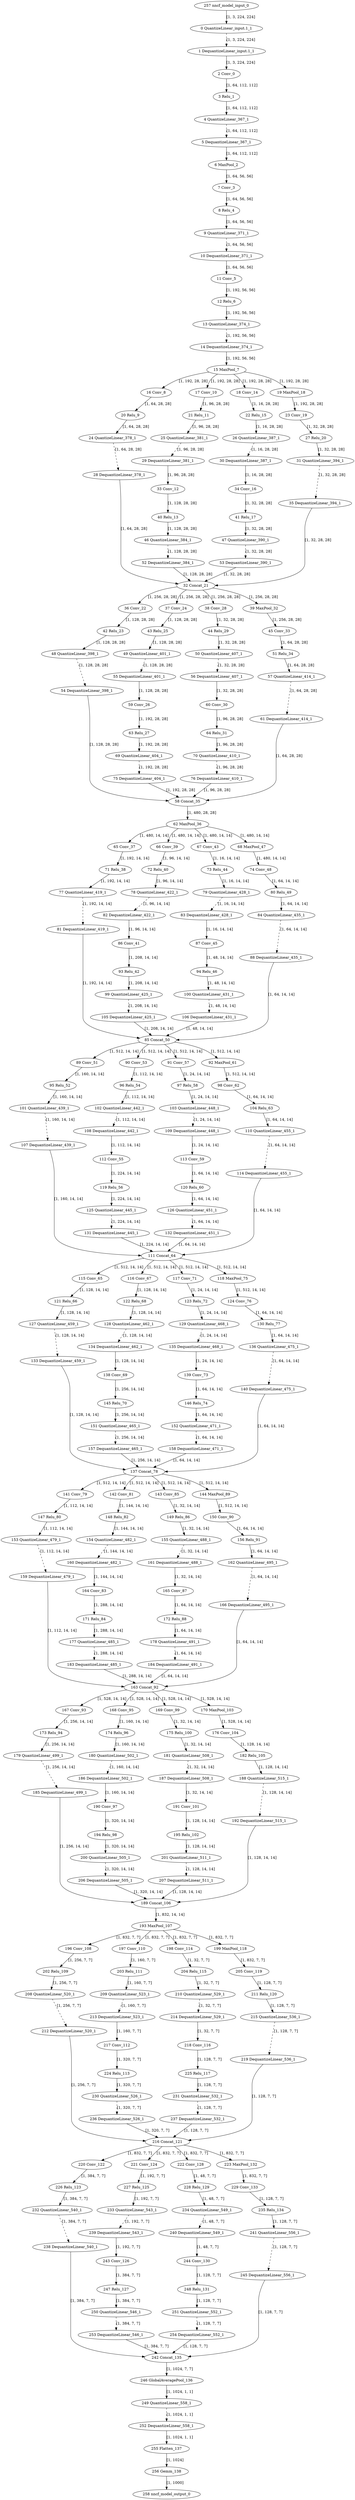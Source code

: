 strict digraph  {
"0 QuantizeLinear_input.1_1" [id=0, type=QuantizeLinear];
"1 DequantizeLinear_input.1_1" [id=1, type=DequantizeLinear];
"2 Conv_0" [id=2, type=Conv];
"3 Relu_1" [id=3, type=Relu];
"4 QuantizeLinear_367_1" [id=4, type=QuantizeLinear];
"5 DequantizeLinear_367_1" [id=5, type=DequantizeLinear];
"6 MaxPool_2" [id=6, type=MaxPool];
"7 Conv_3" [id=7, type=Conv];
"8 Relu_4" [id=8, type=Relu];
"9 QuantizeLinear_371_1" [id=9, type=QuantizeLinear];
"10 DequantizeLinear_371_1" [id=10, type=DequantizeLinear];
"11 Conv_5" [id=11, type=Conv];
"12 Relu_6" [id=12, type=Relu];
"13 QuantizeLinear_374_1" [id=13, type=QuantizeLinear];
"14 DequantizeLinear_374_1" [id=14, type=DequantizeLinear];
"15 MaxPool_7" [id=15, type=MaxPool];
"16 Conv_8" [id=16, type=Conv];
"17 Conv_10" [id=17, type=Conv];
"18 Conv_14" [id=18, type=Conv];
"19 MaxPool_18" [id=19, type=MaxPool];
"20 Relu_9" [id=20, type=Relu];
"21 Relu_11" [id=21, type=Relu];
"22 Relu_15" [id=22, type=Relu];
"23 Conv_19" [id=23, type=Conv];
"24 QuantizeLinear_378_1" [id=24, type=QuantizeLinear];
"25 QuantizeLinear_381_1" [id=25, type=QuantizeLinear];
"26 QuantizeLinear_387_1" [id=26, type=QuantizeLinear];
"27 Relu_20" [id=27, type=Relu];
"28 DequantizeLinear_378_1" [id=28, type=DequantizeLinear];
"29 DequantizeLinear_381_1" [id=29, type=DequantizeLinear];
"30 DequantizeLinear_387_1" [id=30, type=DequantizeLinear];
"31 QuantizeLinear_394_1" [id=31, type=QuantizeLinear];
"32 Concat_21" [id=32, type=Concat];
"33 Conv_12" [id=33, type=Conv];
"34 Conv_16" [id=34, type=Conv];
"35 DequantizeLinear_394_1" [id=35, type=DequantizeLinear];
"36 Conv_22" [id=36, type=Conv];
"37 Conv_24" [id=37, type=Conv];
"38 Conv_28" [id=38, type=Conv];
"39 MaxPool_32" [id=39, type=MaxPool];
"40 Relu_13" [id=40, type=Relu];
"41 Relu_17" [id=41, type=Relu];
"42 Relu_23" [id=42, type=Relu];
"43 Relu_25" [id=43, type=Relu];
"44 Relu_29" [id=44, type=Relu];
"45 Conv_33" [id=45, type=Conv];
"46 QuantizeLinear_384_1" [id=46, type=QuantizeLinear];
"47 QuantizeLinear_390_1" [id=47, type=QuantizeLinear];
"48 QuantizeLinear_398_1" [id=48, type=QuantizeLinear];
"49 QuantizeLinear_401_1" [id=49, type=QuantizeLinear];
"50 QuantizeLinear_407_1" [id=50, type=QuantizeLinear];
"51 Relu_34" [id=51, type=Relu];
"52 DequantizeLinear_384_1" [id=52, type=DequantizeLinear];
"53 DequantizeLinear_390_1" [id=53, type=DequantizeLinear];
"54 DequantizeLinear_398_1" [id=54, type=DequantizeLinear];
"55 DequantizeLinear_401_1" [id=55, type=DequantizeLinear];
"56 DequantizeLinear_407_1" [id=56, type=DequantizeLinear];
"57 QuantizeLinear_414_1" [id=57, type=QuantizeLinear];
"58 Concat_35" [id=58, type=Concat];
"59 Conv_26" [id=59, type=Conv];
"60 Conv_30" [id=60, type=Conv];
"61 DequantizeLinear_414_1" [id=61, type=DequantizeLinear];
"62 MaxPool_36" [id=62, type=MaxPool];
"63 Relu_27" [id=63, type=Relu];
"64 Relu_31" [id=64, type=Relu];
"65 Conv_37" [id=65, type=Conv];
"66 Conv_39" [id=66, type=Conv];
"67 Conv_43" [id=67, type=Conv];
"68 MaxPool_47" [id=68, type=MaxPool];
"69 QuantizeLinear_404_1" [id=69, type=QuantizeLinear];
"70 QuantizeLinear_410_1" [id=70, type=QuantizeLinear];
"71 Relu_38" [id=71, type=Relu];
"72 Relu_40" [id=72, type=Relu];
"73 Relu_44" [id=73, type=Relu];
"74 Conv_48" [id=74, type=Conv];
"75 DequantizeLinear_404_1" [id=75, type=DequantizeLinear];
"76 DequantizeLinear_410_1" [id=76, type=DequantizeLinear];
"77 QuantizeLinear_419_1" [id=77, type=QuantizeLinear];
"78 QuantizeLinear_422_1" [id=78, type=QuantizeLinear];
"79 QuantizeLinear_428_1" [id=79, type=QuantizeLinear];
"80 Relu_49" [id=80, type=Relu];
"81 DequantizeLinear_419_1" [id=81, type=DequantizeLinear];
"82 DequantizeLinear_422_1" [id=82, type=DequantizeLinear];
"83 DequantizeLinear_428_1" [id=83, type=DequantizeLinear];
"84 QuantizeLinear_435_1" [id=84, type=QuantizeLinear];
"85 Concat_50" [id=85, type=Concat];
"86 Conv_41" [id=86, type=Conv];
"87 Conv_45" [id=87, type=Conv];
"88 DequantizeLinear_435_1" [id=88, type=DequantizeLinear];
"89 Conv_51" [id=89, type=Conv];
"90 Conv_53" [id=90, type=Conv];
"91 Conv_57" [id=91, type=Conv];
"92 MaxPool_61" [id=92, type=MaxPool];
"93 Relu_42" [id=93, type=Relu];
"94 Relu_46" [id=94, type=Relu];
"95 Relu_52" [id=95, type=Relu];
"96 Relu_54" [id=96, type=Relu];
"97 Relu_58" [id=97, type=Relu];
"98 Conv_62" [id=98, type=Conv];
"99 QuantizeLinear_425_1" [id=99, type=QuantizeLinear];
"100 QuantizeLinear_431_1" [id=100, type=QuantizeLinear];
"101 QuantizeLinear_439_1" [id=101, type=QuantizeLinear];
"102 QuantizeLinear_442_1" [id=102, type=QuantizeLinear];
"103 QuantizeLinear_448_1" [id=103, type=QuantizeLinear];
"104 Relu_63" [id=104, type=Relu];
"105 DequantizeLinear_425_1" [id=105, type=DequantizeLinear];
"106 DequantizeLinear_431_1" [id=106, type=DequantizeLinear];
"107 DequantizeLinear_439_1" [id=107, type=DequantizeLinear];
"108 DequantizeLinear_442_1" [id=108, type=DequantizeLinear];
"109 DequantizeLinear_448_1" [id=109, type=DequantizeLinear];
"110 QuantizeLinear_455_1" [id=110, type=QuantizeLinear];
"111 Concat_64" [id=111, type=Concat];
"112 Conv_55" [id=112, type=Conv];
"113 Conv_59" [id=113, type=Conv];
"114 DequantizeLinear_455_1" [id=114, type=DequantizeLinear];
"115 Conv_65" [id=115, type=Conv];
"116 Conv_67" [id=116, type=Conv];
"117 Conv_71" [id=117, type=Conv];
"118 MaxPool_75" [id=118, type=MaxPool];
"119 Relu_56" [id=119, type=Relu];
"120 Relu_60" [id=120, type=Relu];
"121 Relu_66" [id=121, type=Relu];
"122 Relu_68" [id=122, type=Relu];
"123 Relu_72" [id=123, type=Relu];
"124 Conv_76" [id=124, type=Conv];
"125 QuantizeLinear_445_1" [id=125, type=QuantizeLinear];
"126 QuantizeLinear_451_1" [id=126, type=QuantizeLinear];
"127 QuantizeLinear_459_1" [id=127, type=QuantizeLinear];
"128 QuantizeLinear_462_1" [id=128, type=QuantizeLinear];
"129 QuantizeLinear_468_1" [id=129, type=QuantizeLinear];
"130 Relu_77" [id=130, type=Relu];
"131 DequantizeLinear_445_1" [id=131, type=DequantizeLinear];
"132 DequantizeLinear_451_1" [id=132, type=DequantizeLinear];
"133 DequantizeLinear_459_1" [id=133, type=DequantizeLinear];
"134 DequantizeLinear_462_1" [id=134, type=DequantizeLinear];
"135 DequantizeLinear_468_1" [id=135, type=DequantizeLinear];
"136 QuantizeLinear_475_1" [id=136, type=QuantizeLinear];
"137 Concat_78" [id=137, type=Concat];
"138 Conv_69" [id=138, type=Conv];
"139 Conv_73" [id=139, type=Conv];
"140 DequantizeLinear_475_1" [id=140, type=DequantizeLinear];
"141 Conv_79" [id=141, type=Conv];
"142 Conv_81" [id=142, type=Conv];
"143 Conv_85" [id=143, type=Conv];
"144 MaxPool_89" [id=144, type=MaxPool];
"145 Relu_70" [id=145, type=Relu];
"146 Relu_74" [id=146, type=Relu];
"147 Relu_80" [id=147, type=Relu];
"148 Relu_82" [id=148, type=Relu];
"149 Relu_86" [id=149, type=Relu];
"150 Conv_90" [id=150, type=Conv];
"151 QuantizeLinear_465_1" [id=151, type=QuantizeLinear];
"152 QuantizeLinear_471_1" [id=152, type=QuantizeLinear];
"153 QuantizeLinear_479_1" [id=153, type=QuantizeLinear];
"154 QuantizeLinear_482_1" [id=154, type=QuantizeLinear];
"155 QuantizeLinear_488_1" [id=155, type=QuantizeLinear];
"156 Relu_91" [id=156, type=Relu];
"157 DequantizeLinear_465_1" [id=157, type=DequantizeLinear];
"158 DequantizeLinear_471_1" [id=158, type=DequantizeLinear];
"159 DequantizeLinear_479_1" [id=159, type=DequantizeLinear];
"160 DequantizeLinear_482_1" [id=160, type=DequantizeLinear];
"161 DequantizeLinear_488_1" [id=161, type=DequantizeLinear];
"162 QuantizeLinear_495_1" [id=162, type=QuantizeLinear];
"163 Concat_92" [id=163, type=Concat];
"164 Conv_83" [id=164, type=Conv];
"165 Conv_87" [id=165, type=Conv];
"166 DequantizeLinear_495_1" [id=166, type=DequantizeLinear];
"167 Conv_93" [id=167, type=Conv];
"168 Conv_95" [id=168, type=Conv];
"169 Conv_99" [id=169, type=Conv];
"170 MaxPool_103" [id=170, type=MaxPool];
"171 Relu_84" [id=171, type=Relu];
"172 Relu_88" [id=172, type=Relu];
"173 Relu_94" [id=173, type=Relu];
"174 Relu_96" [id=174, type=Relu];
"175 Relu_100" [id=175, type=Relu];
"176 Conv_104" [id=176, type=Conv];
"177 QuantizeLinear_485_1" [id=177, type=QuantizeLinear];
"178 QuantizeLinear_491_1" [id=178, type=QuantizeLinear];
"179 QuantizeLinear_499_1" [id=179, type=QuantizeLinear];
"180 QuantizeLinear_502_1" [id=180, type=QuantizeLinear];
"181 QuantizeLinear_508_1" [id=181, type=QuantizeLinear];
"182 Relu_105" [id=182, type=Relu];
"183 DequantizeLinear_485_1" [id=183, type=DequantizeLinear];
"184 DequantizeLinear_491_1" [id=184, type=DequantizeLinear];
"185 DequantizeLinear_499_1" [id=185, type=DequantizeLinear];
"186 DequantizeLinear_502_1" [id=186, type=DequantizeLinear];
"187 DequantizeLinear_508_1" [id=187, type=DequantizeLinear];
"188 QuantizeLinear_515_1" [id=188, type=QuantizeLinear];
"189 Concat_106" [id=189, type=Concat];
"190 Conv_97" [id=190, type=Conv];
"191 Conv_101" [id=191, type=Conv];
"192 DequantizeLinear_515_1" [id=192, type=DequantizeLinear];
"193 MaxPool_107" [id=193, type=MaxPool];
"194 Relu_98" [id=194, type=Relu];
"195 Relu_102" [id=195, type=Relu];
"196 Conv_108" [id=196, type=Conv];
"197 Conv_110" [id=197, type=Conv];
"198 Conv_114" [id=198, type=Conv];
"199 MaxPool_118" [id=199, type=MaxPool];
"200 QuantizeLinear_505_1" [id=200, type=QuantizeLinear];
"201 QuantizeLinear_511_1" [id=201, type=QuantizeLinear];
"202 Relu_109" [id=202, type=Relu];
"203 Relu_111" [id=203, type=Relu];
"204 Relu_115" [id=204, type=Relu];
"205 Conv_119" [id=205, type=Conv];
"206 DequantizeLinear_505_1" [id=206, type=DequantizeLinear];
"207 DequantizeLinear_511_1" [id=207, type=DequantizeLinear];
"208 QuantizeLinear_520_1" [id=208, type=QuantizeLinear];
"209 QuantizeLinear_523_1" [id=209, type=QuantizeLinear];
"210 QuantizeLinear_529_1" [id=210, type=QuantizeLinear];
"211 Relu_120" [id=211, type=Relu];
"212 DequantizeLinear_520_1" [id=212, type=DequantizeLinear];
"213 DequantizeLinear_523_1" [id=213, type=DequantizeLinear];
"214 DequantizeLinear_529_1" [id=214, type=DequantizeLinear];
"215 QuantizeLinear_536_1" [id=215, type=QuantizeLinear];
"216 Concat_121" [id=216, type=Concat];
"217 Conv_112" [id=217, type=Conv];
"218 Conv_116" [id=218, type=Conv];
"219 DequantizeLinear_536_1" [id=219, type=DequantizeLinear];
"220 Conv_122" [id=220, type=Conv];
"221 Conv_124" [id=221, type=Conv];
"222 Conv_128" [id=222, type=Conv];
"223 MaxPool_132" [id=223, type=MaxPool];
"224 Relu_113" [id=224, type=Relu];
"225 Relu_117" [id=225, type=Relu];
"226 Relu_123" [id=226, type=Relu];
"227 Relu_125" [id=227, type=Relu];
"228 Relu_129" [id=228, type=Relu];
"229 Conv_133" [id=229, type=Conv];
"230 QuantizeLinear_526_1" [id=230, type=QuantizeLinear];
"231 QuantizeLinear_532_1" [id=231, type=QuantizeLinear];
"232 QuantizeLinear_540_1" [id=232, type=QuantizeLinear];
"233 QuantizeLinear_543_1" [id=233, type=QuantizeLinear];
"234 QuantizeLinear_549_1" [id=234, type=QuantizeLinear];
"235 Relu_134" [id=235, type=Relu];
"236 DequantizeLinear_526_1" [id=236, type=DequantizeLinear];
"237 DequantizeLinear_532_1" [id=237, type=DequantizeLinear];
"238 DequantizeLinear_540_1" [id=238, type=DequantizeLinear];
"239 DequantizeLinear_543_1" [id=239, type=DequantizeLinear];
"240 DequantizeLinear_549_1" [id=240, type=DequantizeLinear];
"241 QuantizeLinear_556_1" [id=241, type=QuantizeLinear];
"242 Concat_135" [id=242, type=Concat];
"243 Conv_126" [id=243, type=Conv];
"244 Conv_130" [id=244, type=Conv];
"245 DequantizeLinear_556_1" [id=245, type=DequantizeLinear];
"246 GlobalAveragePool_136" [id=246, type=GlobalAveragePool];
"247 Relu_127" [id=247, type=Relu];
"248 Relu_131" [id=248, type=Relu];
"249 QuantizeLinear_558_1" [id=249, type=QuantizeLinear];
"250 QuantizeLinear_546_1" [id=250, type=QuantizeLinear];
"251 QuantizeLinear_552_1" [id=251, type=QuantizeLinear];
"252 DequantizeLinear_558_1" [id=252, type=DequantizeLinear];
"253 DequantizeLinear_546_1" [id=253, type=DequantizeLinear];
"254 DequantizeLinear_552_1" [id=254, type=DequantizeLinear];
"255 Flatten_137" [id=255, type=Flatten];
"256 Gemm_138" [id=256, type=Gemm];
"257 nncf_model_input_0" [id=257, type=nncf_model_input];
"258 nncf_model_output_0" [id=258, type=nncf_model_output];
"0 QuantizeLinear_input.1_1" -> "1 DequantizeLinear_input.1_1"  [label="[1, 3, 224, 224]", style=dashed];
"1 DequantizeLinear_input.1_1" -> "2 Conv_0"  [label="[1, 3, 224, 224]", style=solid];
"2 Conv_0" -> "3 Relu_1"  [label="[1, 64, 112, 112]", style=solid];
"3 Relu_1" -> "4 QuantizeLinear_367_1"  [label="[1, 64, 112, 112]", style=solid];
"4 QuantizeLinear_367_1" -> "5 DequantizeLinear_367_1"  [label="[1, 64, 112, 112]", style=dashed];
"5 DequantizeLinear_367_1" -> "6 MaxPool_2"  [label="[1, 64, 112, 112]", style=solid];
"6 MaxPool_2" -> "7 Conv_3"  [label="[1, 64, 56, 56]", style=solid];
"7 Conv_3" -> "8 Relu_4"  [label="[1, 64, 56, 56]", style=solid];
"8 Relu_4" -> "9 QuantizeLinear_371_1"  [label="[1, 64, 56, 56]", style=solid];
"9 QuantizeLinear_371_1" -> "10 DequantizeLinear_371_1"  [label="[1, 64, 56, 56]", style=dashed];
"10 DequantizeLinear_371_1" -> "11 Conv_5"  [label="[1, 64, 56, 56]", style=solid];
"11 Conv_5" -> "12 Relu_6"  [label="[1, 192, 56, 56]", style=solid];
"12 Relu_6" -> "13 QuantizeLinear_374_1"  [label="[1, 192, 56, 56]", style=solid];
"13 QuantizeLinear_374_1" -> "14 DequantizeLinear_374_1"  [label="[1, 192, 56, 56]", style=dashed];
"14 DequantizeLinear_374_1" -> "15 MaxPool_7"  [label="[1, 192, 56, 56]", style=solid];
"15 MaxPool_7" -> "16 Conv_8"  [label="[1, 192, 28, 28]", style=solid];
"15 MaxPool_7" -> "17 Conv_10"  [label="[1, 192, 28, 28]", style=solid];
"15 MaxPool_7" -> "18 Conv_14"  [label="[1, 192, 28, 28]", style=solid];
"15 MaxPool_7" -> "19 MaxPool_18"  [label="[1, 192, 28, 28]", style=solid];
"16 Conv_8" -> "20 Relu_9"  [label="[1, 64, 28, 28]", style=solid];
"17 Conv_10" -> "21 Relu_11"  [label="[1, 96, 28, 28]", style=solid];
"18 Conv_14" -> "22 Relu_15"  [label="[1, 16, 28, 28]", style=solid];
"19 MaxPool_18" -> "23 Conv_19"  [label="[1, 192, 28, 28]", style=solid];
"20 Relu_9" -> "24 QuantizeLinear_378_1"  [label="[1, 64, 28, 28]", style=solid];
"21 Relu_11" -> "25 QuantizeLinear_381_1"  [label="[1, 96, 28, 28]", style=solid];
"22 Relu_15" -> "26 QuantizeLinear_387_1"  [label="[1, 16, 28, 28]", style=solid];
"23 Conv_19" -> "27 Relu_20"  [label="[1, 32, 28, 28]", style=solid];
"24 QuantizeLinear_378_1" -> "28 DequantizeLinear_378_1"  [label="[1, 64, 28, 28]", style=dashed];
"25 QuantizeLinear_381_1" -> "29 DequantizeLinear_381_1"  [label="[1, 96, 28, 28]", style=dashed];
"26 QuantizeLinear_387_1" -> "30 DequantizeLinear_387_1"  [label="[1, 16, 28, 28]", style=dashed];
"27 Relu_20" -> "31 QuantizeLinear_394_1"  [label="[1, 32, 28, 28]", style=solid];
"28 DequantizeLinear_378_1" -> "32 Concat_21"  [label="[1, 64, 28, 28]", style=solid];
"29 DequantizeLinear_381_1" -> "33 Conv_12"  [label="[1, 96, 28, 28]", style=solid];
"30 DequantizeLinear_387_1" -> "34 Conv_16"  [label="[1, 16, 28, 28]", style=solid];
"31 QuantizeLinear_394_1" -> "35 DequantizeLinear_394_1"  [label="[1, 32, 28, 28]", style=dashed];
"32 Concat_21" -> "36 Conv_22"  [label="[1, 256, 28, 28]", style=solid];
"32 Concat_21" -> "37 Conv_24"  [label="[1, 256, 28, 28]", style=solid];
"32 Concat_21" -> "38 Conv_28"  [label="[1, 256, 28, 28]", style=solid];
"32 Concat_21" -> "39 MaxPool_32"  [label="[1, 256, 28, 28]", style=solid];
"33 Conv_12" -> "40 Relu_13"  [label="[1, 128, 28, 28]", style=solid];
"34 Conv_16" -> "41 Relu_17"  [label="[1, 32, 28, 28]", style=solid];
"35 DequantizeLinear_394_1" -> "32 Concat_21"  [label="[1, 32, 28, 28]", style=solid];
"36 Conv_22" -> "42 Relu_23"  [label="[1, 128, 28, 28]", style=solid];
"37 Conv_24" -> "43 Relu_25"  [label="[1, 128, 28, 28]", style=solid];
"38 Conv_28" -> "44 Relu_29"  [label="[1, 32, 28, 28]", style=solid];
"39 MaxPool_32" -> "45 Conv_33"  [label="[1, 256, 28, 28]", style=solid];
"40 Relu_13" -> "46 QuantizeLinear_384_1"  [label="[1, 128, 28, 28]", style=solid];
"41 Relu_17" -> "47 QuantizeLinear_390_1"  [label="[1, 32, 28, 28]", style=solid];
"42 Relu_23" -> "48 QuantizeLinear_398_1"  [label="[1, 128, 28, 28]", style=solid];
"43 Relu_25" -> "49 QuantizeLinear_401_1"  [label="[1, 128, 28, 28]", style=solid];
"44 Relu_29" -> "50 QuantizeLinear_407_1"  [label="[1, 32, 28, 28]", style=solid];
"45 Conv_33" -> "51 Relu_34"  [label="[1, 64, 28, 28]", style=solid];
"46 QuantizeLinear_384_1" -> "52 DequantizeLinear_384_1"  [label="[1, 128, 28, 28]", style=dashed];
"47 QuantizeLinear_390_1" -> "53 DequantizeLinear_390_1"  [label="[1, 32, 28, 28]", style=dashed];
"48 QuantizeLinear_398_1" -> "54 DequantizeLinear_398_1"  [label="[1, 128, 28, 28]", style=dashed];
"49 QuantizeLinear_401_1" -> "55 DequantizeLinear_401_1"  [label="[1, 128, 28, 28]", style=dashed];
"50 QuantizeLinear_407_1" -> "56 DequantizeLinear_407_1"  [label="[1, 32, 28, 28]", style=dashed];
"51 Relu_34" -> "57 QuantizeLinear_414_1"  [label="[1, 64, 28, 28]", style=solid];
"52 DequantizeLinear_384_1" -> "32 Concat_21"  [label="[1, 128, 28, 28]", style=solid];
"53 DequantizeLinear_390_1" -> "32 Concat_21"  [label="[1, 32, 28, 28]", style=solid];
"54 DequantizeLinear_398_1" -> "58 Concat_35"  [label="[1, 128, 28, 28]", style=solid];
"55 DequantizeLinear_401_1" -> "59 Conv_26"  [label="[1, 128, 28, 28]", style=solid];
"56 DequantizeLinear_407_1" -> "60 Conv_30"  [label="[1, 32, 28, 28]", style=solid];
"57 QuantizeLinear_414_1" -> "61 DequantizeLinear_414_1"  [label="[1, 64, 28, 28]", style=dashed];
"58 Concat_35" -> "62 MaxPool_36"  [label="[1, 480, 28, 28]", style=solid];
"59 Conv_26" -> "63 Relu_27"  [label="[1, 192, 28, 28]", style=solid];
"60 Conv_30" -> "64 Relu_31"  [label="[1, 96, 28, 28]", style=solid];
"61 DequantizeLinear_414_1" -> "58 Concat_35"  [label="[1, 64, 28, 28]", style=solid];
"62 MaxPool_36" -> "65 Conv_37"  [label="[1, 480, 14, 14]", style=solid];
"62 MaxPool_36" -> "66 Conv_39"  [label="[1, 480, 14, 14]", style=solid];
"62 MaxPool_36" -> "67 Conv_43"  [label="[1, 480, 14, 14]", style=solid];
"62 MaxPool_36" -> "68 MaxPool_47"  [label="[1, 480, 14, 14]", style=solid];
"63 Relu_27" -> "69 QuantizeLinear_404_1"  [label="[1, 192, 28, 28]", style=solid];
"64 Relu_31" -> "70 QuantizeLinear_410_1"  [label="[1, 96, 28, 28]", style=solid];
"65 Conv_37" -> "71 Relu_38"  [label="[1, 192, 14, 14]", style=solid];
"66 Conv_39" -> "72 Relu_40"  [label="[1, 96, 14, 14]", style=solid];
"67 Conv_43" -> "73 Relu_44"  [label="[1, 16, 14, 14]", style=solid];
"68 MaxPool_47" -> "74 Conv_48"  [label="[1, 480, 14, 14]", style=solid];
"69 QuantizeLinear_404_1" -> "75 DequantizeLinear_404_1"  [label="[1, 192, 28, 28]", style=dashed];
"70 QuantizeLinear_410_1" -> "76 DequantizeLinear_410_1"  [label="[1, 96, 28, 28]", style=dashed];
"71 Relu_38" -> "77 QuantizeLinear_419_1"  [label="[1, 192, 14, 14]", style=solid];
"72 Relu_40" -> "78 QuantizeLinear_422_1"  [label="[1, 96, 14, 14]", style=solid];
"73 Relu_44" -> "79 QuantizeLinear_428_1"  [label="[1, 16, 14, 14]", style=solid];
"74 Conv_48" -> "80 Relu_49"  [label="[1, 64, 14, 14]", style=solid];
"75 DequantizeLinear_404_1" -> "58 Concat_35"  [label="[1, 192, 28, 28]", style=solid];
"76 DequantizeLinear_410_1" -> "58 Concat_35"  [label="[1, 96, 28, 28]", style=solid];
"77 QuantizeLinear_419_1" -> "81 DequantizeLinear_419_1"  [label="[1, 192, 14, 14]", style=dashed];
"78 QuantizeLinear_422_1" -> "82 DequantizeLinear_422_1"  [label="[1, 96, 14, 14]", style=dashed];
"79 QuantizeLinear_428_1" -> "83 DequantizeLinear_428_1"  [label="[1, 16, 14, 14]", style=dashed];
"80 Relu_49" -> "84 QuantizeLinear_435_1"  [label="[1, 64, 14, 14]", style=solid];
"81 DequantizeLinear_419_1" -> "85 Concat_50"  [label="[1, 192, 14, 14]", style=solid];
"82 DequantizeLinear_422_1" -> "86 Conv_41"  [label="[1, 96, 14, 14]", style=solid];
"83 DequantizeLinear_428_1" -> "87 Conv_45"  [label="[1, 16, 14, 14]", style=solid];
"84 QuantizeLinear_435_1" -> "88 DequantizeLinear_435_1"  [label="[1, 64, 14, 14]", style=dashed];
"85 Concat_50" -> "89 Conv_51"  [label="[1, 512, 14, 14]", style=solid];
"85 Concat_50" -> "90 Conv_53"  [label="[1, 512, 14, 14]", style=solid];
"85 Concat_50" -> "91 Conv_57"  [label="[1, 512, 14, 14]", style=solid];
"85 Concat_50" -> "92 MaxPool_61"  [label="[1, 512, 14, 14]", style=solid];
"86 Conv_41" -> "93 Relu_42"  [label="[1, 208, 14, 14]", style=solid];
"87 Conv_45" -> "94 Relu_46"  [label="[1, 48, 14, 14]", style=solid];
"88 DequantizeLinear_435_1" -> "85 Concat_50"  [label="[1, 64, 14, 14]", style=solid];
"89 Conv_51" -> "95 Relu_52"  [label="[1, 160, 14, 14]", style=solid];
"90 Conv_53" -> "96 Relu_54"  [label="[1, 112, 14, 14]", style=solid];
"91 Conv_57" -> "97 Relu_58"  [label="[1, 24, 14, 14]", style=solid];
"92 MaxPool_61" -> "98 Conv_62"  [label="[1, 512, 14, 14]", style=solid];
"93 Relu_42" -> "99 QuantizeLinear_425_1"  [label="[1, 208, 14, 14]", style=solid];
"94 Relu_46" -> "100 QuantizeLinear_431_1"  [label="[1, 48, 14, 14]", style=solid];
"95 Relu_52" -> "101 QuantizeLinear_439_1"  [label="[1, 160, 14, 14]", style=solid];
"96 Relu_54" -> "102 QuantizeLinear_442_1"  [label="[1, 112, 14, 14]", style=solid];
"97 Relu_58" -> "103 QuantizeLinear_448_1"  [label="[1, 24, 14, 14]", style=solid];
"98 Conv_62" -> "104 Relu_63"  [label="[1, 64, 14, 14]", style=solid];
"99 QuantizeLinear_425_1" -> "105 DequantizeLinear_425_1"  [label="[1, 208, 14, 14]", style=dashed];
"100 QuantizeLinear_431_1" -> "106 DequantizeLinear_431_1"  [label="[1, 48, 14, 14]", style=dashed];
"101 QuantizeLinear_439_1" -> "107 DequantizeLinear_439_1"  [label="[1, 160, 14, 14]", style=dashed];
"102 QuantizeLinear_442_1" -> "108 DequantizeLinear_442_1"  [label="[1, 112, 14, 14]", style=dashed];
"103 QuantizeLinear_448_1" -> "109 DequantizeLinear_448_1"  [label="[1, 24, 14, 14]", style=dashed];
"104 Relu_63" -> "110 QuantizeLinear_455_1"  [label="[1, 64, 14, 14]", style=solid];
"105 DequantizeLinear_425_1" -> "85 Concat_50"  [label="[1, 208, 14, 14]", style=solid];
"106 DequantizeLinear_431_1" -> "85 Concat_50"  [label="[1, 48, 14, 14]", style=solid];
"107 DequantizeLinear_439_1" -> "111 Concat_64"  [label="[1, 160, 14, 14]", style=solid];
"108 DequantizeLinear_442_1" -> "112 Conv_55"  [label="[1, 112, 14, 14]", style=solid];
"109 DequantizeLinear_448_1" -> "113 Conv_59"  [label="[1, 24, 14, 14]", style=solid];
"110 QuantizeLinear_455_1" -> "114 DequantizeLinear_455_1"  [label="[1, 64, 14, 14]", style=dashed];
"111 Concat_64" -> "115 Conv_65"  [label="[1, 512, 14, 14]", style=solid];
"111 Concat_64" -> "116 Conv_67"  [label="[1, 512, 14, 14]", style=solid];
"111 Concat_64" -> "117 Conv_71"  [label="[1, 512, 14, 14]", style=solid];
"111 Concat_64" -> "118 MaxPool_75"  [label="[1, 512, 14, 14]", style=solid];
"112 Conv_55" -> "119 Relu_56"  [label="[1, 224, 14, 14]", style=solid];
"113 Conv_59" -> "120 Relu_60"  [label="[1, 64, 14, 14]", style=solid];
"114 DequantizeLinear_455_1" -> "111 Concat_64"  [label="[1, 64, 14, 14]", style=solid];
"115 Conv_65" -> "121 Relu_66"  [label="[1, 128, 14, 14]", style=solid];
"116 Conv_67" -> "122 Relu_68"  [label="[1, 128, 14, 14]", style=solid];
"117 Conv_71" -> "123 Relu_72"  [label="[1, 24, 14, 14]", style=solid];
"118 MaxPool_75" -> "124 Conv_76"  [label="[1, 512, 14, 14]", style=solid];
"119 Relu_56" -> "125 QuantizeLinear_445_1"  [label="[1, 224, 14, 14]", style=solid];
"120 Relu_60" -> "126 QuantizeLinear_451_1"  [label="[1, 64, 14, 14]", style=solid];
"121 Relu_66" -> "127 QuantizeLinear_459_1"  [label="[1, 128, 14, 14]", style=solid];
"122 Relu_68" -> "128 QuantizeLinear_462_1"  [label="[1, 128, 14, 14]", style=solid];
"123 Relu_72" -> "129 QuantizeLinear_468_1"  [label="[1, 24, 14, 14]", style=solid];
"124 Conv_76" -> "130 Relu_77"  [label="[1, 64, 14, 14]", style=solid];
"125 QuantizeLinear_445_1" -> "131 DequantizeLinear_445_1"  [label="[1, 224, 14, 14]", style=dashed];
"126 QuantizeLinear_451_1" -> "132 DequantizeLinear_451_1"  [label="[1, 64, 14, 14]", style=dashed];
"127 QuantizeLinear_459_1" -> "133 DequantizeLinear_459_1"  [label="[1, 128, 14, 14]", style=dashed];
"128 QuantizeLinear_462_1" -> "134 DequantizeLinear_462_1"  [label="[1, 128, 14, 14]", style=dashed];
"129 QuantizeLinear_468_1" -> "135 DequantizeLinear_468_1"  [label="[1, 24, 14, 14]", style=dashed];
"130 Relu_77" -> "136 QuantizeLinear_475_1"  [label="[1, 64, 14, 14]", style=solid];
"131 DequantizeLinear_445_1" -> "111 Concat_64"  [label="[1, 224, 14, 14]", style=solid];
"132 DequantizeLinear_451_1" -> "111 Concat_64"  [label="[1, 64, 14, 14]", style=solid];
"133 DequantizeLinear_459_1" -> "137 Concat_78"  [label="[1, 128, 14, 14]", style=solid];
"134 DequantizeLinear_462_1" -> "138 Conv_69"  [label="[1, 128, 14, 14]", style=solid];
"135 DequantizeLinear_468_1" -> "139 Conv_73"  [label="[1, 24, 14, 14]", style=solid];
"136 QuantizeLinear_475_1" -> "140 DequantizeLinear_475_1"  [label="[1, 64, 14, 14]", style=dashed];
"137 Concat_78" -> "141 Conv_79"  [label="[1, 512, 14, 14]", style=solid];
"137 Concat_78" -> "142 Conv_81"  [label="[1, 512, 14, 14]", style=solid];
"137 Concat_78" -> "143 Conv_85"  [label="[1, 512, 14, 14]", style=solid];
"137 Concat_78" -> "144 MaxPool_89"  [label="[1, 512, 14, 14]", style=solid];
"138 Conv_69" -> "145 Relu_70"  [label="[1, 256, 14, 14]", style=solid];
"139 Conv_73" -> "146 Relu_74"  [label="[1, 64, 14, 14]", style=solid];
"140 DequantizeLinear_475_1" -> "137 Concat_78"  [label="[1, 64, 14, 14]", style=solid];
"141 Conv_79" -> "147 Relu_80"  [label="[1, 112, 14, 14]", style=solid];
"142 Conv_81" -> "148 Relu_82"  [label="[1, 144, 14, 14]", style=solid];
"143 Conv_85" -> "149 Relu_86"  [label="[1, 32, 14, 14]", style=solid];
"144 MaxPool_89" -> "150 Conv_90"  [label="[1, 512, 14, 14]", style=solid];
"145 Relu_70" -> "151 QuantizeLinear_465_1"  [label="[1, 256, 14, 14]", style=solid];
"146 Relu_74" -> "152 QuantizeLinear_471_1"  [label="[1, 64, 14, 14]", style=solid];
"147 Relu_80" -> "153 QuantizeLinear_479_1"  [label="[1, 112, 14, 14]", style=solid];
"148 Relu_82" -> "154 QuantizeLinear_482_1"  [label="[1, 144, 14, 14]", style=solid];
"149 Relu_86" -> "155 QuantizeLinear_488_1"  [label="[1, 32, 14, 14]", style=solid];
"150 Conv_90" -> "156 Relu_91"  [label="[1, 64, 14, 14]", style=solid];
"151 QuantizeLinear_465_1" -> "157 DequantizeLinear_465_1"  [label="[1, 256, 14, 14]", style=dashed];
"152 QuantizeLinear_471_1" -> "158 DequantizeLinear_471_1"  [label="[1, 64, 14, 14]", style=dashed];
"153 QuantizeLinear_479_1" -> "159 DequantizeLinear_479_1"  [label="[1, 112, 14, 14]", style=dashed];
"154 QuantizeLinear_482_1" -> "160 DequantizeLinear_482_1"  [label="[1, 144, 14, 14]", style=dashed];
"155 QuantizeLinear_488_1" -> "161 DequantizeLinear_488_1"  [label="[1, 32, 14, 14]", style=dashed];
"156 Relu_91" -> "162 QuantizeLinear_495_1"  [label="[1, 64, 14, 14]", style=solid];
"157 DequantizeLinear_465_1" -> "137 Concat_78"  [label="[1, 256, 14, 14]", style=solid];
"158 DequantizeLinear_471_1" -> "137 Concat_78"  [label="[1, 64, 14, 14]", style=solid];
"159 DequantizeLinear_479_1" -> "163 Concat_92"  [label="[1, 112, 14, 14]", style=solid];
"160 DequantizeLinear_482_1" -> "164 Conv_83"  [label="[1, 144, 14, 14]", style=solid];
"161 DequantizeLinear_488_1" -> "165 Conv_87"  [label="[1, 32, 14, 14]", style=solid];
"162 QuantizeLinear_495_1" -> "166 DequantizeLinear_495_1"  [label="[1, 64, 14, 14]", style=dashed];
"163 Concat_92" -> "167 Conv_93"  [label="[1, 528, 14, 14]", style=solid];
"163 Concat_92" -> "168 Conv_95"  [label="[1, 528, 14, 14]", style=solid];
"163 Concat_92" -> "169 Conv_99"  [label="[1, 528, 14, 14]", style=solid];
"163 Concat_92" -> "170 MaxPool_103"  [label="[1, 528, 14, 14]", style=solid];
"164 Conv_83" -> "171 Relu_84"  [label="[1, 288, 14, 14]", style=solid];
"165 Conv_87" -> "172 Relu_88"  [label="[1, 64, 14, 14]", style=solid];
"166 DequantizeLinear_495_1" -> "163 Concat_92"  [label="[1, 64, 14, 14]", style=solid];
"167 Conv_93" -> "173 Relu_94"  [label="[1, 256, 14, 14]", style=solid];
"168 Conv_95" -> "174 Relu_96"  [label="[1, 160, 14, 14]", style=solid];
"169 Conv_99" -> "175 Relu_100"  [label="[1, 32, 14, 14]", style=solid];
"170 MaxPool_103" -> "176 Conv_104"  [label="[1, 528, 14, 14]", style=solid];
"171 Relu_84" -> "177 QuantizeLinear_485_1"  [label="[1, 288, 14, 14]", style=solid];
"172 Relu_88" -> "178 QuantizeLinear_491_1"  [label="[1, 64, 14, 14]", style=solid];
"173 Relu_94" -> "179 QuantizeLinear_499_1"  [label="[1, 256, 14, 14]", style=solid];
"174 Relu_96" -> "180 QuantizeLinear_502_1"  [label="[1, 160, 14, 14]", style=solid];
"175 Relu_100" -> "181 QuantizeLinear_508_1"  [label="[1, 32, 14, 14]", style=solid];
"176 Conv_104" -> "182 Relu_105"  [label="[1, 128, 14, 14]", style=solid];
"177 QuantizeLinear_485_1" -> "183 DequantizeLinear_485_1"  [label="[1, 288, 14, 14]", style=dashed];
"178 QuantizeLinear_491_1" -> "184 DequantizeLinear_491_1"  [label="[1, 64, 14, 14]", style=dashed];
"179 QuantizeLinear_499_1" -> "185 DequantizeLinear_499_1"  [label="[1, 256, 14, 14]", style=dashed];
"180 QuantizeLinear_502_1" -> "186 DequantizeLinear_502_1"  [label="[1, 160, 14, 14]", style=dashed];
"181 QuantizeLinear_508_1" -> "187 DequantizeLinear_508_1"  [label="[1, 32, 14, 14]", style=dashed];
"182 Relu_105" -> "188 QuantizeLinear_515_1"  [label="[1, 128, 14, 14]", style=solid];
"183 DequantizeLinear_485_1" -> "163 Concat_92"  [label="[1, 288, 14, 14]", style=solid];
"184 DequantizeLinear_491_1" -> "163 Concat_92"  [label="[1, 64, 14, 14]", style=solid];
"185 DequantizeLinear_499_1" -> "189 Concat_106"  [label="[1, 256, 14, 14]", style=solid];
"186 DequantizeLinear_502_1" -> "190 Conv_97"  [label="[1, 160, 14, 14]", style=solid];
"187 DequantizeLinear_508_1" -> "191 Conv_101"  [label="[1, 32, 14, 14]", style=solid];
"188 QuantizeLinear_515_1" -> "192 DequantizeLinear_515_1"  [label="[1, 128, 14, 14]", style=dashed];
"189 Concat_106" -> "193 MaxPool_107"  [label="[1, 832, 14, 14]", style=solid];
"190 Conv_97" -> "194 Relu_98"  [label="[1, 320, 14, 14]", style=solid];
"191 Conv_101" -> "195 Relu_102"  [label="[1, 128, 14, 14]", style=solid];
"192 DequantizeLinear_515_1" -> "189 Concat_106"  [label="[1, 128, 14, 14]", style=solid];
"193 MaxPool_107" -> "196 Conv_108"  [label="[1, 832, 7, 7]", style=solid];
"193 MaxPool_107" -> "197 Conv_110"  [label="[1, 832, 7, 7]", style=solid];
"193 MaxPool_107" -> "198 Conv_114"  [label="[1, 832, 7, 7]", style=solid];
"193 MaxPool_107" -> "199 MaxPool_118"  [label="[1, 832, 7, 7]", style=solid];
"194 Relu_98" -> "200 QuantizeLinear_505_1"  [label="[1, 320, 14, 14]", style=solid];
"195 Relu_102" -> "201 QuantizeLinear_511_1"  [label="[1, 128, 14, 14]", style=solid];
"196 Conv_108" -> "202 Relu_109"  [label="[1, 256, 7, 7]", style=solid];
"197 Conv_110" -> "203 Relu_111"  [label="[1, 160, 7, 7]", style=solid];
"198 Conv_114" -> "204 Relu_115"  [label="[1, 32, 7, 7]", style=solid];
"199 MaxPool_118" -> "205 Conv_119"  [label="[1, 832, 7, 7]", style=solid];
"200 QuantizeLinear_505_1" -> "206 DequantizeLinear_505_1"  [label="[1, 320, 14, 14]", style=dashed];
"201 QuantizeLinear_511_1" -> "207 DequantizeLinear_511_1"  [label="[1, 128, 14, 14]", style=dashed];
"202 Relu_109" -> "208 QuantizeLinear_520_1"  [label="[1, 256, 7, 7]", style=solid];
"203 Relu_111" -> "209 QuantizeLinear_523_1"  [label="[1, 160, 7, 7]", style=solid];
"204 Relu_115" -> "210 QuantizeLinear_529_1"  [label="[1, 32, 7, 7]", style=solid];
"205 Conv_119" -> "211 Relu_120"  [label="[1, 128, 7, 7]", style=solid];
"206 DequantizeLinear_505_1" -> "189 Concat_106"  [label="[1, 320, 14, 14]", style=solid];
"207 DequantizeLinear_511_1" -> "189 Concat_106"  [label="[1, 128, 14, 14]", style=solid];
"208 QuantizeLinear_520_1" -> "212 DequantizeLinear_520_1"  [label="[1, 256, 7, 7]", style=dashed];
"209 QuantizeLinear_523_1" -> "213 DequantizeLinear_523_1"  [label="[1, 160, 7, 7]", style=dashed];
"210 QuantizeLinear_529_1" -> "214 DequantizeLinear_529_1"  [label="[1, 32, 7, 7]", style=dashed];
"211 Relu_120" -> "215 QuantizeLinear_536_1"  [label="[1, 128, 7, 7]", style=solid];
"212 DequantizeLinear_520_1" -> "216 Concat_121"  [label="[1, 256, 7, 7]", style=solid];
"213 DequantizeLinear_523_1" -> "217 Conv_112"  [label="[1, 160, 7, 7]", style=solid];
"214 DequantizeLinear_529_1" -> "218 Conv_116"  [label="[1, 32, 7, 7]", style=solid];
"215 QuantizeLinear_536_1" -> "219 DequantizeLinear_536_1"  [label="[1, 128, 7, 7]", style=dashed];
"216 Concat_121" -> "220 Conv_122"  [label="[1, 832, 7, 7]", style=solid];
"216 Concat_121" -> "221 Conv_124"  [label="[1, 832, 7, 7]", style=solid];
"216 Concat_121" -> "222 Conv_128"  [label="[1, 832, 7, 7]", style=solid];
"216 Concat_121" -> "223 MaxPool_132"  [label="[1, 832, 7, 7]", style=solid];
"217 Conv_112" -> "224 Relu_113"  [label="[1, 320, 7, 7]", style=solid];
"218 Conv_116" -> "225 Relu_117"  [label="[1, 128, 7, 7]", style=solid];
"219 DequantizeLinear_536_1" -> "216 Concat_121"  [label="[1, 128, 7, 7]", style=solid];
"220 Conv_122" -> "226 Relu_123"  [label="[1, 384, 7, 7]", style=solid];
"221 Conv_124" -> "227 Relu_125"  [label="[1, 192, 7, 7]", style=solid];
"222 Conv_128" -> "228 Relu_129"  [label="[1, 48, 7, 7]", style=solid];
"223 MaxPool_132" -> "229 Conv_133"  [label="[1, 832, 7, 7]", style=solid];
"224 Relu_113" -> "230 QuantizeLinear_526_1"  [label="[1, 320, 7, 7]", style=solid];
"225 Relu_117" -> "231 QuantizeLinear_532_1"  [label="[1, 128, 7, 7]", style=solid];
"226 Relu_123" -> "232 QuantizeLinear_540_1"  [label="[1, 384, 7, 7]", style=solid];
"227 Relu_125" -> "233 QuantizeLinear_543_1"  [label="[1, 192, 7, 7]", style=solid];
"228 Relu_129" -> "234 QuantizeLinear_549_1"  [label="[1, 48, 7, 7]", style=solid];
"229 Conv_133" -> "235 Relu_134"  [label="[1, 128, 7, 7]", style=solid];
"230 QuantizeLinear_526_1" -> "236 DequantizeLinear_526_1"  [label="[1, 320, 7, 7]", style=dashed];
"231 QuantizeLinear_532_1" -> "237 DequantizeLinear_532_1"  [label="[1, 128, 7, 7]", style=dashed];
"232 QuantizeLinear_540_1" -> "238 DequantizeLinear_540_1"  [label="[1, 384, 7, 7]", style=dashed];
"233 QuantizeLinear_543_1" -> "239 DequantizeLinear_543_1"  [label="[1, 192, 7, 7]", style=dashed];
"234 QuantizeLinear_549_1" -> "240 DequantizeLinear_549_1"  [label="[1, 48, 7, 7]", style=dashed];
"235 Relu_134" -> "241 QuantizeLinear_556_1"  [label="[1, 128, 7, 7]", style=solid];
"236 DequantizeLinear_526_1" -> "216 Concat_121"  [label="[1, 320, 7, 7]", style=solid];
"237 DequantizeLinear_532_1" -> "216 Concat_121"  [label="[1, 128, 7, 7]", style=solid];
"238 DequantizeLinear_540_1" -> "242 Concat_135"  [label="[1, 384, 7, 7]", style=solid];
"239 DequantizeLinear_543_1" -> "243 Conv_126"  [label="[1, 192, 7, 7]", style=solid];
"240 DequantizeLinear_549_1" -> "244 Conv_130"  [label="[1, 48, 7, 7]", style=solid];
"241 QuantizeLinear_556_1" -> "245 DequantizeLinear_556_1"  [label="[1, 128, 7, 7]", style=dashed];
"242 Concat_135" -> "246 GlobalAveragePool_136"  [label="[1, 1024, 7, 7]", style=solid];
"243 Conv_126" -> "247 Relu_127"  [label="[1, 384, 7, 7]", style=solid];
"244 Conv_130" -> "248 Relu_131"  [label="[1, 128, 7, 7]", style=solid];
"245 DequantizeLinear_556_1" -> "242 Concat_135"  [label="[1, 128, 7, 7]", style=solid];
"246 GlobalAveragePool_136" -> "249 QuantizeLinear_558_1"  [label="[1, 1024, 1, 1]", style=solid];
"247 Relu_127" -> "250 QuantizeLinear_546_1"  [label="[1, 384, 7, 7]", style=solid];
"248 Relu_131" -> "251 QuantizeLinear_552_1"  [label="[1, 128, 7, 7]", style=solid];
"249 QuantizeLinear_558_1" -> "252 DequantizeLinear_558_1"  [label="[1, 1024, 1, 1]", style=dashed];
"250 QuantizeLinear_546_1" -> "253 DequantizeLinear_546_1"  [label="[1, 384, 7, 7]", style=dashed];
"251 QuantizeLinear_552_1" -> "254 DequantizeLinear_552_1"  [label="[1, 128, 7, 7]", style=dashed];
"252 DequantizeLinear_558_1" -> "255 Flatten_137"  [label="[1, 1024, 1, 1]", style=solid];
"253 DequantizeLinear_546_1" -> "242 Concat_135"  [label="[1, 384, 7, 7]", style=solid];
"254 DequantizeLinear_552_1" -> "242 Concat_135"  [label="[1, 128, 7, 7]", style=solid];
"255 Flatten_137" -> "256 Gemm_138"  [label="[1, 1024]", style=solid];
"256 Gemm_138" -> "258 nncf_model_output_0"  [label="[1, 1000]", style=solid];
"257 nncf_model_input_0" -> "0 QuantizeLinear_input.1_1"  [label="[1, 3, 224, 224]", style=solid];
}
